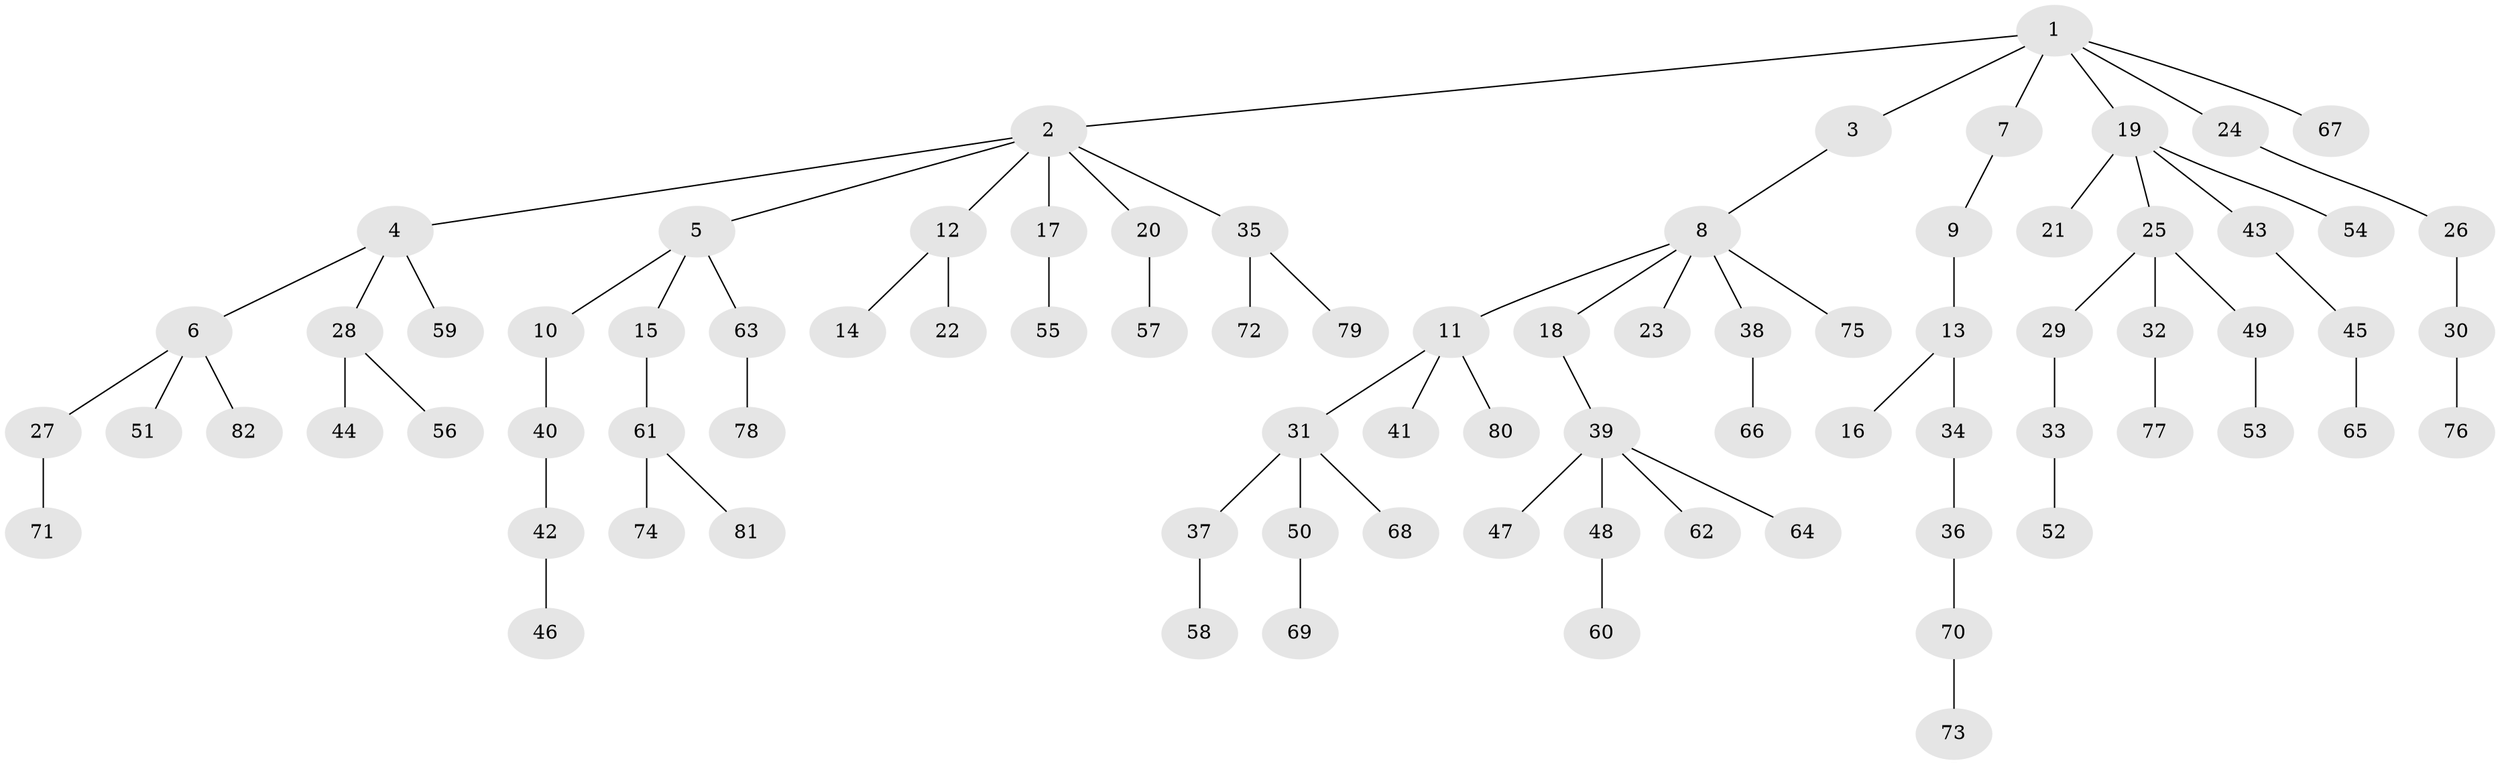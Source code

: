 // Generated by graph-tools (version 1.1) at 2025/52/03/09/25 04:52:49]
// undirected, 82 vertices, 81 edges
graph export_dot {
graph [start="1"]
  node [color=gray90,style=filled];
  1;
  2;
  3;
  4;
  5;
  6;
  7;
  8;
  9;
  10;
  11;
  12;
  13;
  14;
  15;
  16;
  17;
  18;
  19;
  20;
  21;
  22;
  23;
  24;
  25;
  26;
  27;
  28;
  29;
  30;
  31;
  32;
  33;
  34;
  35;
  36;
  37;
  38;
  39;
  40;
  41;
  42;
  43;
  44;
  45;
  46;
  47;
  48;
  49;
  50;
  51;
  52;
  53;
  54;
  55;
  56;
  57;
  58;
  59;
  60;
  61;
  62;
  63;
  64;
  65;
  66;
  67;
  68;
  69;
  70;
  71;
  72;
  73;
  74;
  75;
  76;
  77;
  78;
  79;
  80;
  81;
  82;
  1 -- 2;
  1 -- 3;
  1 -- 7;
  1 -- 19;
  1 -- 24;
  1 -- 67;
  2 -- 4;
  2 -- 5;
  2 -- 12;
  2 -- 17;
  2 -- 20;
  2 -- 35;
  3 -- 8;
  4 -- 6;
  4 -- 28;
  4 -- 59;
  5 -- 10;
  5 -- 15;
  5 -- 63;
  6 -- 27;
  6 -- 51;
  6 -- 82;
  7 -- 9;
  8 -- 11;
  8 -- 18;
  8 -- 23;
  8 -- 38;
  8 -- 75;
  9 -- 13;
  10 -- 40;
  11 -- 31;
  11 -- 41;
  11 -- 80;
  12 -- 14;
  12 -- 22;
  13 -- 16;
  13 -- 34;
  15 -- 61;
  17 -- 55;
  18 -- 39;
  19 -- 21;
  19 -- 25;
  19 -- 43;
  19 -- 54;
  20 -- 57;
  24 -- 26;
  25 -- 29;
  25 -- 32;
  25 -- 49;
  26 -- 30;
  27 -- 71;
  28 -- 44;
  28 -- 56;
  29 -- 33;
  30 -- 76;
  31 -- 37;
  31 -- 50;
  31 -- 68;
  32 -- 77;
  33 -- 52;
  34 -- 36;
  35 -- 72;
  35 -- 79;
  36 -- 70;
  37 -- 58;
  38 -- 66;
  39 -- 47;
  39 -- 48;
  39 -- 62;
  39 -- 64;
  40 -- 42;
  42 -- 46;
  43 -- 45;
  45 -- 65;
  48 -- 60;
  49 -- 53;
  50 -- 69;
  61 -- 74;
  61 -- 81;
  63 -- 78;
  70 -- 73;
}
